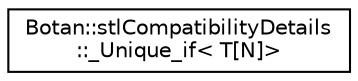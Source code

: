 digraph "Graphical Class Hierarchy"
{
  edge [fontname="Helvetica",fontsize="10",labelfontname="Helvetica",labelfontsize="10"];
  node [fontname="Helvetica",fontsize="10",shape=record];
  rankdir="LR";
  Node0 [label="Botan::stlCompatibilityDetails\l::_Unique_if\< T[N]\>",height=0.2,width=0.4,color="black", fillcolor="white", style="filled",URL="$struct_botan_1_1stl_compatibility_details_1_1___unique__if_3_01_t[_n]_4.html"];
}
